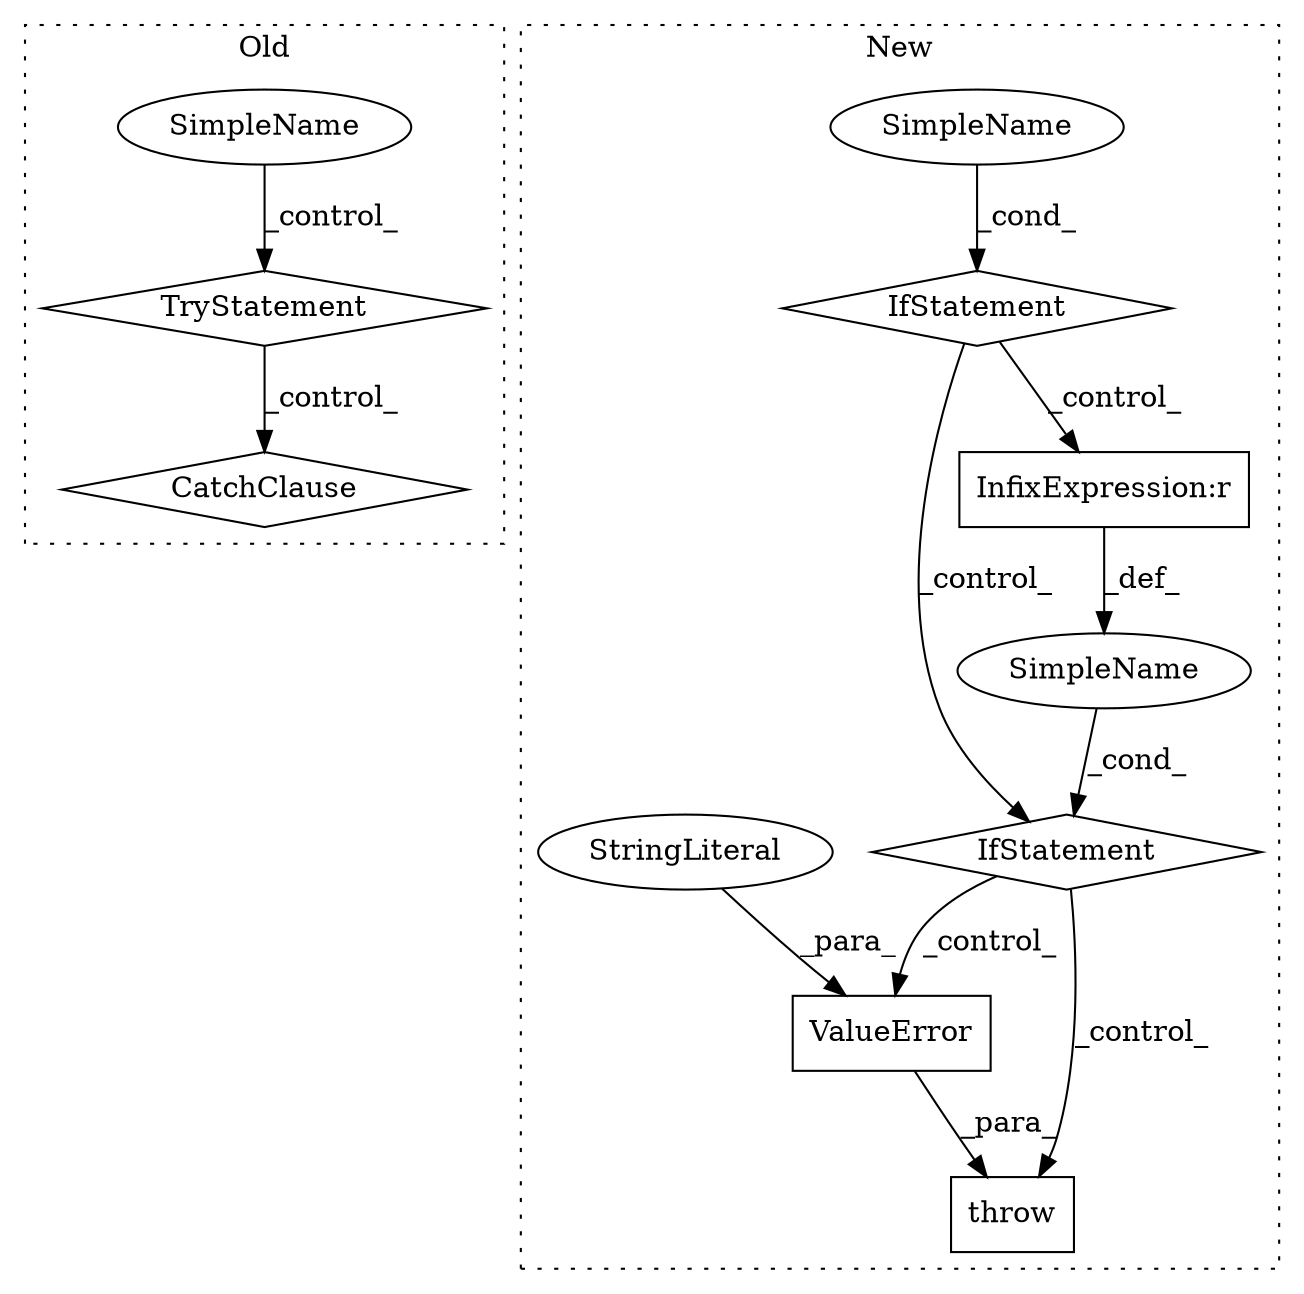 digraph G {
subgraph cluster0 {
1 [label="TryStatement" a="54" s="16834" l="4" shape="diamond"];
3 [label="CatchClause" a="12" s="16885,16922" l="15,2" shape="diamond"];
10 [label="SimpleName" a="42" s="" l="" shape="ellipse"];
label = "Old";
style="dotted";
}
subgraph cluster1 {
2 [label="throw" a="53" s="19302" l="6" shape="box"];
4 [label="IfStatement" a="25" s="18658,18675" l="4,2" shape="diamond"];
5 [label="SimpleName" a="42" s="" l="" shape="ellipse"];
6 [label="InfixExpression:r" a="27" s="18670" l="4" shape="box"];
7 [label="ValueError" a="32" s="19308,19423" l="11,1" shape="box"];
8 [label="SimpleName" a="42" s="" l="" shape="ellipse"];
9 [label="IfStatement" a="25" s="18264,18286" l="4,2" shape="diamond"];
11 [label="StringLiteral" a="45" s="19319" l="104" shape="ellipse"];
label = "New";
style="dotted";
}
1 -> 3 [label="_control_"];
4 -> 7 [label="_control_"];
4 -> 2 [label="_control_"];
5 -> 4 [label="_cond_"];
6 -> 5 [label="_def_"];
7 -> 2 [label="_para_"];
8 -> 9 [label="_cond_"];
9 -> 6 [label="_control_"];
9 -> 4 [label="_control_"];
10 -> 1 [label="_control_"];
11 -> 7 [label="_para_"];
}
